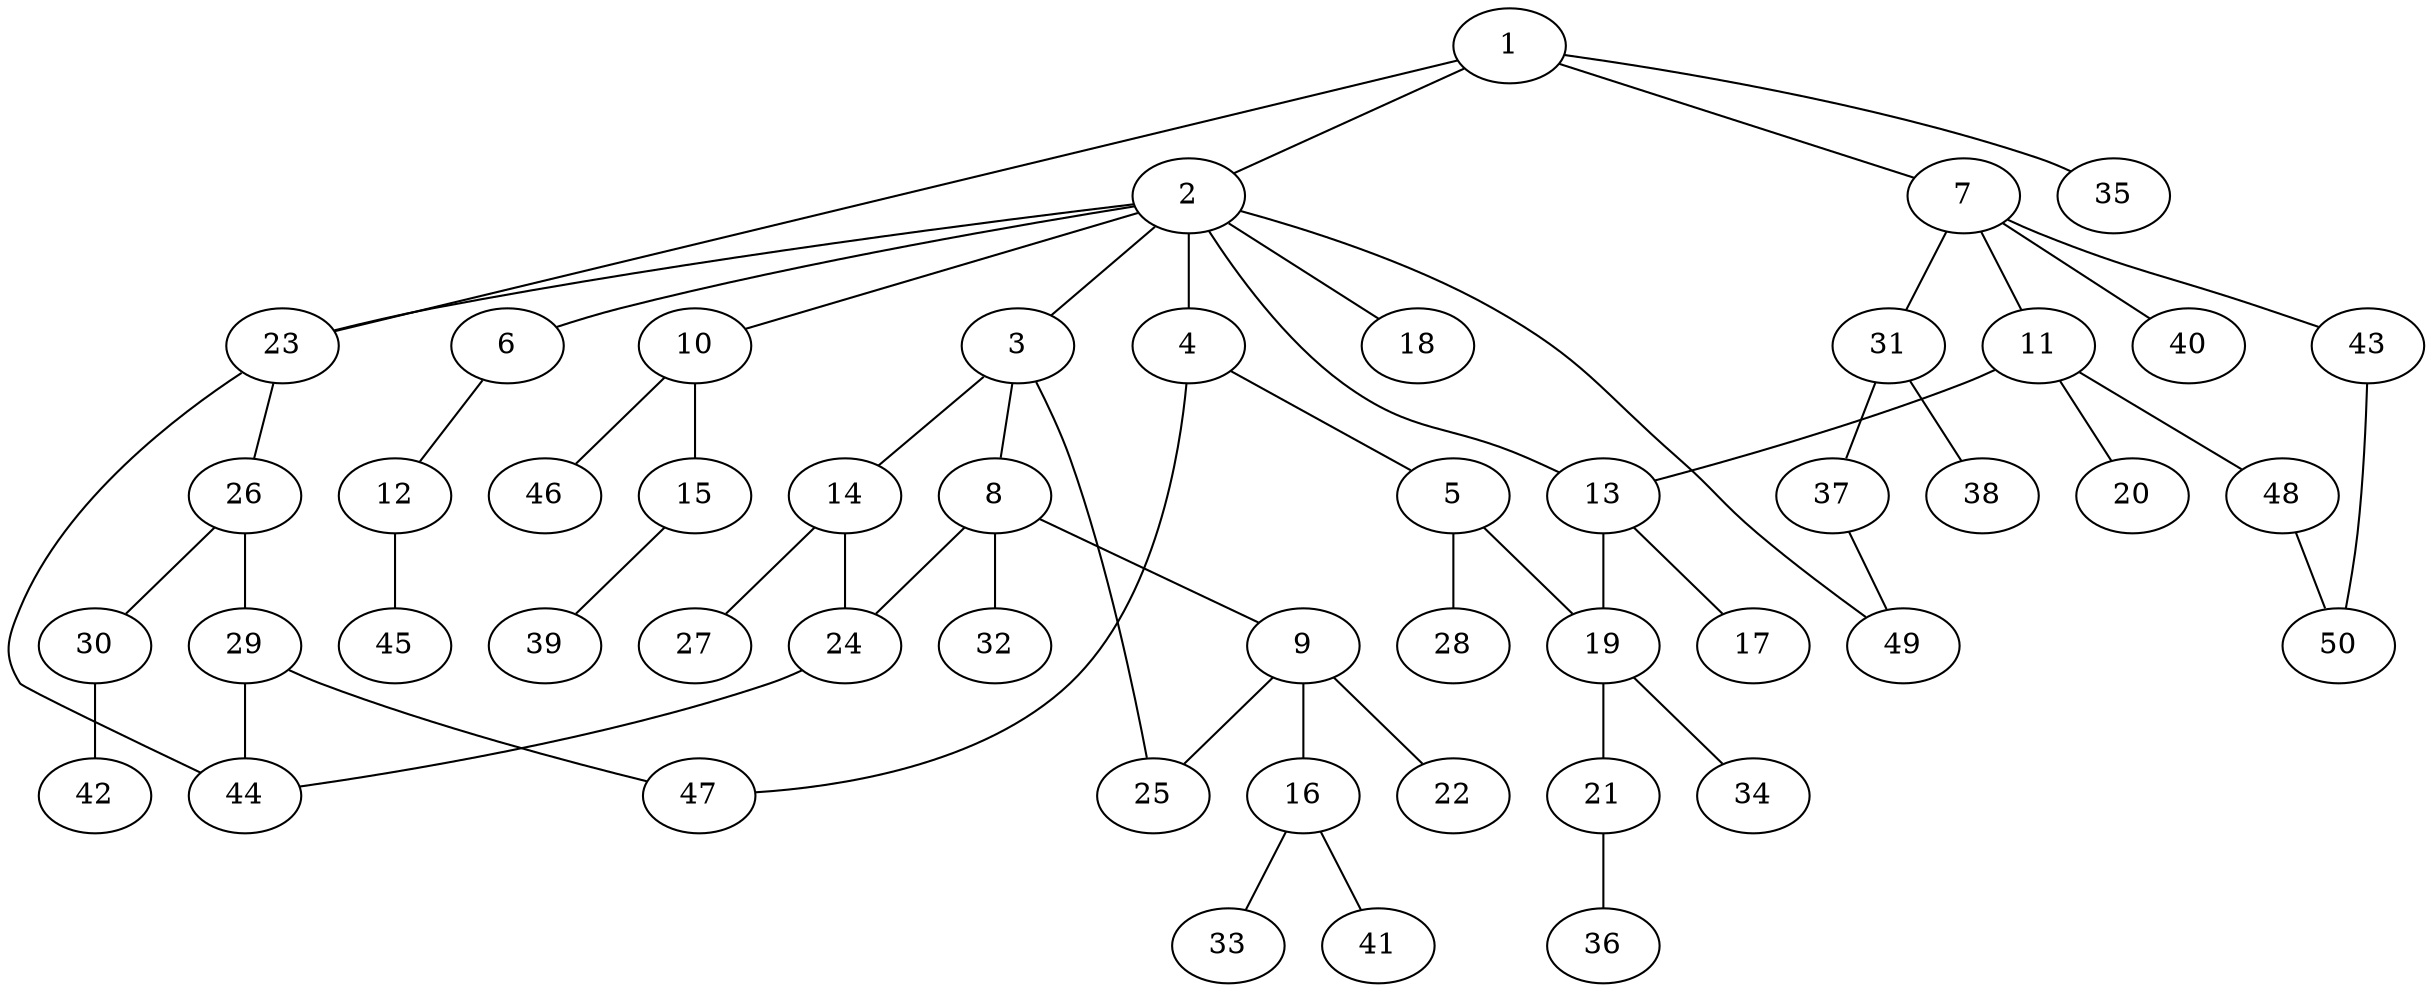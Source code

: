 graph graphname {1--2
1--7
1--23
1--35
2--3
2--4
2--6
2--10
2--13
2--18
2--23
2--49
3--8
3--14
3--25
4--5
4--47
5--19
5--28
6--12
7--11
7--31
7--40
7--43
8--9
8--24
8--32
9--16
9--22
9--25
10--15
10--46
11--13
11--20
11--48
12--45
13--17
13--19
14--24
14--27
15--39
16--33
16--41
19--21
19--34
21--36
23--26
23--44
24--44
26--29
26--30
29--44
29--47
30--42
31--37
31--38
37--49
43--50
48--50
}